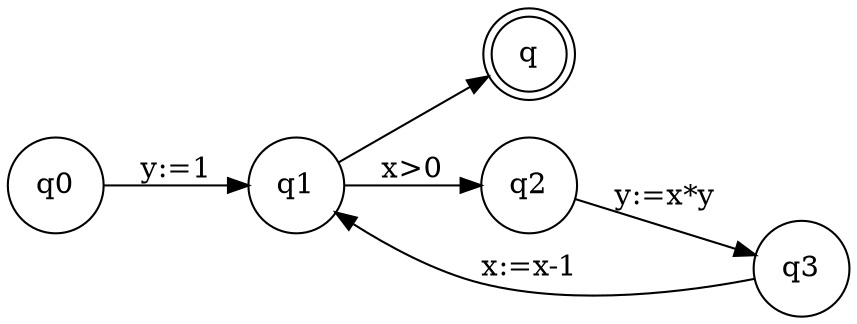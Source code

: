 digraph program_graph {rankdir=LR;
node [shape = circle]; q0;
node [shape = doublecircle]; q#;
node [shape = circle]
q0 -> q1 [label= "y:=1"];
q1 -> q2 [label= "x>0"];
q2 -> q3 [label= "y:=x*y"];
q3 -> q1 [label= "x:=x-1"];
q1 -> q# [label= "!(x>0)"];
}